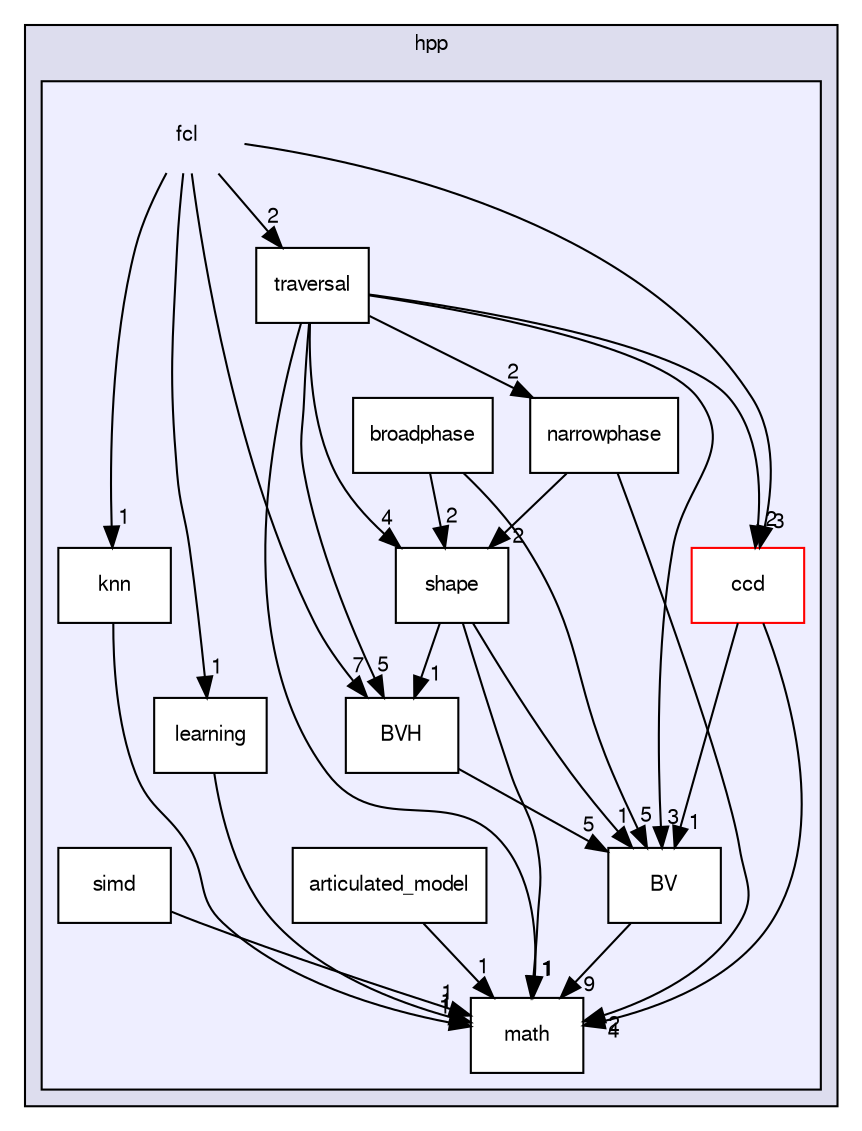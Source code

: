 digraph "fcl" {
  compound=true
  node [ fontsize="10", fontname="FreeSans"];
  edge [ labelfontsize="10", labelfontname="FreeSans"];
  subgraph clusterdir_6dc4bc67e1ce873d2865f9beb739e105 {
    graph [ bgcolor="#ddddee", pencolor="black", label="hpp" fontname="FreeSans", fontsize="10", URL="dir_6dc4bc67e1ce873d2865f9beb739e105.html"]
  subgraph clusterdir_20fa1abcad33804f5539e29af8f8ee4c {
    graph [ bgcolor="#eeeeff", pencolor="black", label="" URL="dir_20fa1abcad33804f5539e29af8f8ee4c.html"];
    dir_20fa1abcad33804f5539e29af8f8ee4c [shape=plaintext label="fcl"];
    dir_6c3f771d38c58b91a688f6c21958fe80 [shape=box label="articulated_model" color="black" fillcolor="white" style="filled" URL="dir_6c3f771d38c58b91a688f6c21958fe80.html"];
    dir_17fe4235f721f08bb92df03f78909770 [shape=box label="broadphase" color="black" fillcolor="white" style="filled" URL="dir_17fe4235f721f08bb92df03f78909770.html"];
    dir_e45952f7c7fe250496424f0605a41daa [shape=box label="BV" color="black" fillcolor="white" style="filled" URL="dir_e45952f7c7fe250496424f0605a41daa.html"];
    dir_d23a593dd98e2eeb49dc67ae1d8955d7 [shape=box label="BVH" color="black" fillcolor="white" style="filled" URL="dir_d23a593dd98e2eeb49dc67ae1d8955d7.html"];
    dir_f10fb266f0f7545c66f7b6baffdaaee3 [shape=box label="ccd" color="red" fillcolor="white" style="filled" URL="dir_f10fb266f0f7545c66f7b6baffdaaee3.html"];
    dir_5e386022696992159e19daedb2c782a4 [shape=box label="knn" color="black" fillcolor="white" style="filled" URL="dir_5e386022696992159e19daedb2c782a4.html"];
    dir_d226c443dcbd954a535e36ad625e373d [shape=box label="learning" color="black" fillcolor="white" style="filled" URL="dir_d226c443dcbd954a535e36ad625e373d.html"];
    dir_2a3bc160f6192db30de205e670b0a725 [shape=box label="math" color="black" fillcolor="white" style="filled" URL="dir_2a3bc160f6192db30de205e670b0a725.html"];
    dir_d42f43e4b916db5c03e0753186f67fe2 [shape=box label="narrowphase" color="black" fillcolor="white" style="filled" URL="dir_d42f43e4b916db5c03e0753186f67fe2.html"];
    dir_f9a2c31520f97314aafbcec6d5f7e1ab [shape=box label="shape" color="black" fillcolor="white" style="filled" URL="dir_f9a2c31520f97314aafbcec6d5f7e1ab.html"];
    dir_5b25c1268a9c32407274d44ac456903e [shape=box label="simd" color="black" fillcolor="white" style="filled" URL="dir_5b25c1268a9c32407274d44ac456903e.html"];
    dir_35faeb12b5846e0072da59833a7dc403 [shape=box label="traversal" color="black" fillcolor="white" style="filled" URL="dir_35faeb12b5846e0072da59833a7dc403.html"];
  }
  }
  dir_d23a593dd98e2eeb49dc67ae1d8955d7->dir_e45952f7c7fe250496424f0605a41daa [headlabel="5", labeldistance=1.5 headhref="dir_000005_000003.html"];
  dir_35faeb12b5846e0072da59833a7dc403->dir_d23a593dd98e2eeb49dc67ae1d8955d7 [headlabel="5", labeldistance=1.5 headhref="dir_000017_000005.html"];
  dir_35faeb12b5846e0072da59833a7dc403->dir_f10fb266f0f7545c66f7b6baffdaaee3 [headlabel="2", labeldistance=1.5 headhref="dir_000017_000007.html"];
  dir_35faeb12b5846e0072da59833a7dc403->dir_2a3bc160f6192db30de205e670b0a725 [headlabel="1", labeldistance=1.5 headhref="dir_000017_000014.html"];
  dir_35faeb12b5846e0072da59833a7dc403->dir_d42f43e4b916db5c03e0753186f67fe2 [headlabel="2", labeldistance=1.5 headhref="dir_000017_000010.html"];
  dir_35faeb12b5846e0072da59833a7dc403->dir_e45952f7c7fe250496424f0605a41daa [headlabel="3", labeldistance=1.5 headhref="dir_000017_000003.html"];
  dir_35faeb12b5846e0072da59833a7dc403->dir_f9a2c31520f97314aafbcec6d5f7e1ab [headlabel="4", labeldistance=1.5 headhref="dir_000017_000009.html"];
  dir_f10fb266f0f7545c66f7b6baffdaaee3->dir_2a3bc160f6192db30de205e670b0a725 [headlabel="4", labeldistance=1.5 headhref="dir_000007_000014.html"];
  dir_f10fb266f0f7545c66f7b6baffdaaee3->dir_e45952f7c7fe250496424f0605a41daa [headlabel="1", labeldistance=1.5 headhref="dir_000007_000003.html"];
  dir_5b25c1268a9c32407274d44ac456903e->dir_2a3bc160f6192db30de205e670b0a725 [headlabel="1", labeldistance=1.5 headhref="dir_000015_000014.html"];
  dir_20fa1abcad33804f5539e29af8f8ee4c->dir_d23a593dd98e2eeb49dc67ae1d8955d7 [headlabel="7", labeldistance=1.5 headhref="dir_000002_000005.html"];
  dir_20fa1abcad33804f5539e29af8f8ee4c->dir_35faeb12b5846e0072da59833a7dc403 [headlabel="2", labeldistance=1.5 headhref="dir_000002_000017.html"];
  dir_20fa1abcad33804f5539e29af8f8ee4c->dir_f10fb266f0f7545c66f7b6baffdaaee3 [headlabel="3", labeldistance=1.5 headhref="dir_000002_000007.html"];
  dir_20fa1abcad33804f5539e29af8f8ee4c->dir_d226c443dcbd954a535e36ad625e373d [headlabel="1", labeldistance=1.5 headhref="dir_000002_000006.html"];
  dir_20fa1abcad33804f5539e29af8f8ee4c->dir_5e386022696992159e19daedb2c782a4 [headlabel="1", labeldistance=1.5 headhref="dir_000002_000011.html"];
  dir_d42f43e4b916db5c03e0753186f67fe2->dir_2a3bc160f6192db30de205e670b0a725 [headlabel="2", labeldistance=1.5 headhref="dir_000010_000014.html"];
  dir_d42f43e4b916db5c03e0753186f67fe2->dir_f9a2c31520f97314aafbcec6d5f7e1ab [headlabel="2", labeldistance=1.5 headhref="dir_000010_000009.html"];
  dir_d226c443dcbd954a535e36ad625e373d->dir_2a3bc160f6192db30de205e670b0a725 [headlabel="1", labeldistance=1.5 headhref="dir_000006_000014.html"];
  dir_e45952f7c7fe250496424f0605a41daa->dir_2a3bc160f6192db30de205e670b0a725 [headlabel="9", labeldistance=1.5 headhref="dir_000003_000014.html"];
  dir_f9a2c31520f97314aafbcec6d5f7e1ab->dir_d23a593dd98e2eeb49dc67ae1d8955d7 [headlabel="1", labeldistance=1.5 headhref="dir_000009_000005.html"];
  dir_f9a2c31520f97314aafbcec6d5f7e1ab->dir_2a3bc160f6192db30de205e670b0a725 [headlabel="1", labeldistance=1.5 headhref="dir_000009_000014.html"];
  dir_f9a2c31520f97314aafbcec6d5f7e1ab->dir_e45952f7c7fe250496424f0605a41daa [headlabel="1", labeldistance=1.5 headhref="dir_000009_000003.html"];
  dir_5e386022696992159e19daedb2c782a4->dir_2a3bc160f6192db30de205e670b0a725 [headlabel="1", labeldistance=1.5 headhref="dir_000011_000014.html"];
  dir_17fe4235f721f08bb92df03f78909770->dir_e45952f7c7fe250496424f0605a41daa [headlabel="5", labeldistance=1.5 headhref="dir_000004_000003.html"];
  dir_17fe4235f721f08bb92df03f78909770->dir_f9a2c31520f97314aafbcec6d5f7e1ab [headlabel="2", labeldistance=1.5 headhref="dir_000004_000009.html"];
  dir_6c3f771d38c58b91a688f6c21958fe80->dir_2a3bc160f6192db30de205e670b0a725 [headlabel="1", labeldistance=1.5 headhref="dir_000013_000014.html"];
}
